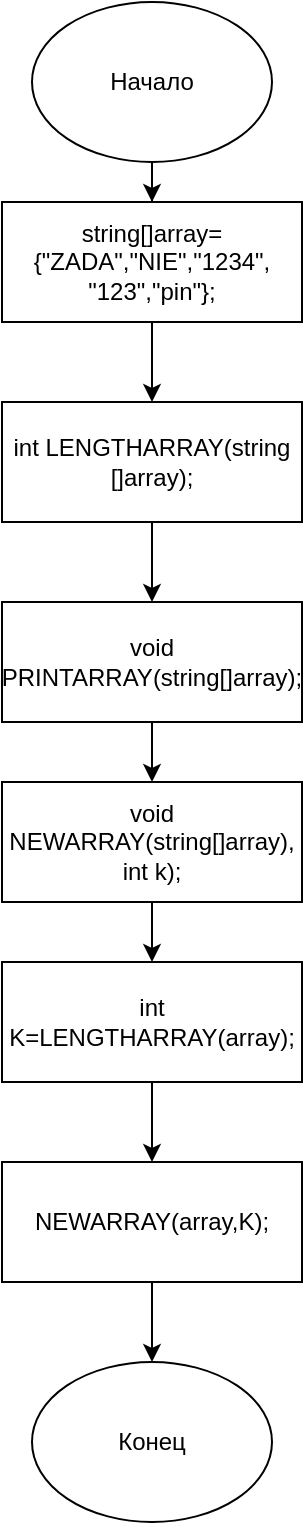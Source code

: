 <mxfile version="21.0.6" type="device"><diagram name="Страница 1" id="YCrwhIKSTimBtnEbYAiX"><mxGraphModel dx="1050" dy="549" grid="1" gridSize="10" guides="1" tooltips="1" connect="1" arrows="1" fold="1" page="1" pageScale="1" pageWidth="827" pageHeight="1169" math="0" shadow="0"><root><mxCell id="0"/><mxCell id="1" parent="0"/><mxCell id="lMtT-MWO6ea5PNO3jnwQ-6" value="" style="edgeStyle=orthogonalEdgeStyle;rounded=0;orthogonalLoop=1;jettySize=auto;html=1;" parent="1" source="lMtT-MWO6ea5PNO3jnwQ-1" edge="1"><mxGeometry relative="1" as="geometry"><mxPoint x="390" y="210" as="targetPoint"/></mxGeometry></mxCell><mxCell id="lMtT-MWO6ea5PNO3jnwQ-1" value="string[]array={&quot;ZADA&quot;,&quot;NIE&quot;,&quot;1234&quot;,&lt;br&gt;&quot;123&quot;,&quot;pin&quot;};" style="rounded=0;whiteSpace=wrap;html=1;" parent="1" vertex="1"><mxGeometry x="315" y="110" width="150" height="60" as="geometry"/></mxCell><mxCell id="lMtT-MWO6ea5PNO3jnwQ-4" value="" style="edgeStyle=orthogonalEdgeStyle;rounded=0;orthogonalLoop=1;jettySize=auto;html=1;" parent="1" source="lMtT-MWO6ea5PNO3jnwQ-2" target="lMtT-MWO6ea5PNO3jnwQ-1" edge="1"><mxGeometry relative="1" as="geometry"/></mxCell><mxCell id="lMtT-MWO6ea5PNO3jnwQ-2" value="Начало" style="ellipse;whiteSpace=wrap;html=1;" parent="1" vertex="1"><mxGeometry x="330" y="10" width="120" height="80" as="geometry"/></mxCell><mxCell id="lMtT-MWO6ea5PNO3jnwQ-3" value="Конец" style="ellipse;whiteSpace=wrap;html=1;" parent="1" vertex="1"><mxGeometry x="330" y="690" width="120" height="80" as="geometry"/></mxCell><mxCell id="LX-YfuNnzcgZw267dl-T-3" value="" style="edgeStyle=orthogonalEdgeStyle;rounded=0;orthogonalLoop=1;jettySize=auto;html=1;" edge="1" parent="1" source="LX-YfuNnzcgZw267dl-T-1" target="LX-YfuNnzcgZw267dl-T-2"><mxGeometry relative="1" as="geometry"/></mxCell><mxCell id="LX-YfuNnzcgZw267dl-T-1" value="int LENGTHARRAY(string []array);" style="rounded=0;whiteSpace=wrap;html=1;" vertex="1" parent="1"><mxGeometry x="315" y="210" width="150" height="60" as="geometry"/></mxCell><mxCell id="LX-YfuNnzcgZw267dl-T-5" value="" style="edgeStyle=orthogonalEdgeStyle;rounded=0;orthogonalLoop=1;jettySize=auto;html=1;" edge="1" parent="1" source="LX-YfuNnzcgZw267dl-T-2" target="LX-YfuNnzcgZw267dl-T-4"><mxGeometry relative="1" as="geometry"/></mxCell><mxCell id="LX-YfuNnzcgZw267dl-T-2" value="void PRINTARRAY(string[]array);" style="rounded=0;whiteSpace=wrap;html=1;" vertex="1" parent="1"><mxGeometry x="315" y="310" width="150" height="60" as="geometry"/></mxCell><mxCell id="LX-YfuNnzcgZw267dl-T-7" value="" style="edgeStyle=orthogonalEdgeStyle;rounded=0;orthogonalLoop=1;jettySize=auto;html=1;" edge="1" parent="1" source="LX-YfuNnzcgZw267dl-T-4" target="LX-YfuNnzcgZw267dl-T-6"><mxGeometry relative="1" as="geometry"/></mxCell><mxCell id="LX-YfuNnzcgZw267dl-T-4" value="void NEWARRAY(string[]array), int k);" style="rounded=0;whiteSpace=wrap;html=1;" vertex="1" parent="1"><mxGeometry x="315" y="400" width="150" height="60" as="geometry"/></mxCell><mxCell id="LX-YfuNnzcgZw267dl-T-9" value="" style="edgeStyle=orthogonalEdgeStyle;rounded=0;orthogonalLoop=1;jettySize=auto;html=1;" edge="1" parent="1" source="LX-YfuNnzcgZw267dl-T-6" target="LX-YfuNnzcgZw267dl-T-8"><mxGeometry relative="1" as="geometry"/></mxCell><mxCell id="LX-YfuNnzcgZw267dl-T-6" value="int K=LENGTHARRAY(array);" style="rounded=0;whiteSpace=wrap;html=1;" vertex="1" parent="1"><mxGeometry x="315" y="490" width="150" height="60" as="geometry"/></mxCell><mxCell id="LX-YfuNnzcgZw267dl-T-10" value="" style="edgeStyle=orthogonalEdgeStyle;rounded=0;orthogonalLoop=1;jettySize=auto;html=1;" edge="1" parent="1" source="LX-YfuNnzcgZw267dl-T-8" target="lMtT-MWO6ea5PNO3jnwQ-3"><mxGeometry relative="1" as="geometry"/></mxCell><mxCell id="LX-YfuNnzcgZw267dl-T-8" value="NEWARRAY(array,K);" style="rounded=0;whiteSpace=wrap;html=1;" vertex="1" parent="1"><mxGeometry x="315" y="590" width="150" height="60" as="geometry"/></mxCell></root></mxGraphModel></diagram></mxfile>